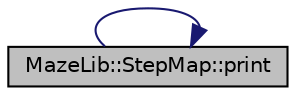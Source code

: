 digraph "MazeLib::StepMap::print"
{
 // LATEX_PDF_SIZE
  edge [fontname="Helvetica",fontsize="10",labelfontname="Helvetica",labelfontsize="10"];
  node [fontname="Helvetica",fontsize="10",shape=record];
  rankdir="RL";
  Node1 [label="MazeLib::StepMap::print",height=0.2,width=0.4,color="black", fillcolor="grey75", style="filled", fontcolor="black",tooltip="ステップの表示"];
  Node1 -> Node1 [dir="back",color="midnightblue",fontsize="10",style="solid",fontname="Helvetica"];
}
